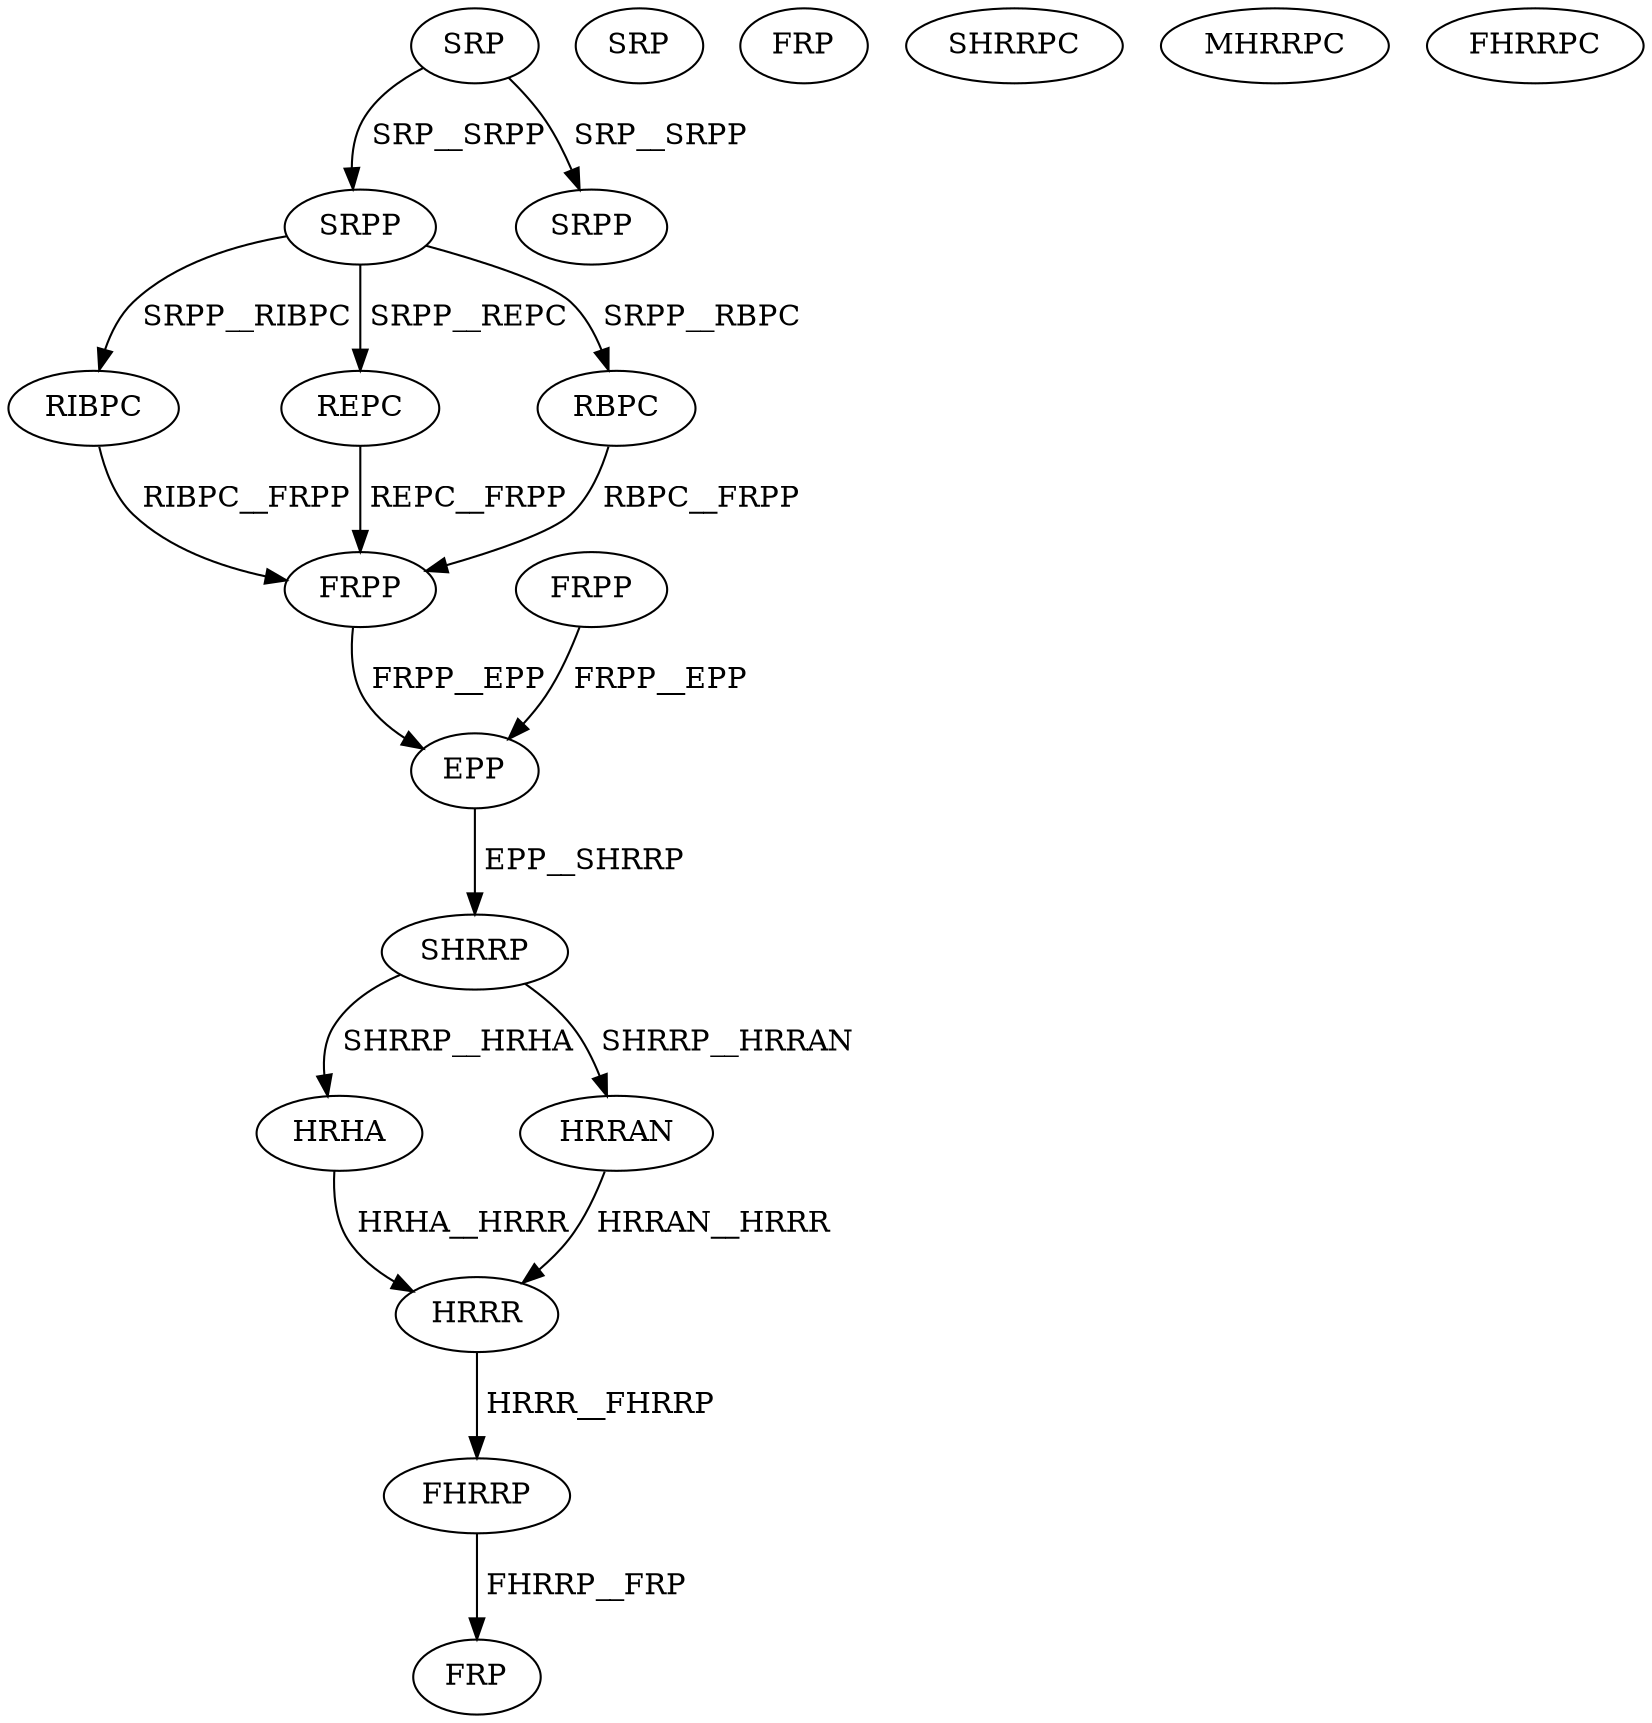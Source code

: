 digraph G { 
1 [label="SRP",color=black,fontcolor=black];
2 [label="SRPP",color=black,fontcolor=black];
3 [label="FRPP",color=black,fontcolor=black];
4 [label="RIBPC",color=black,fontcolor=black];
5 [label="REPC",color=black,fontcolor=black];
6 [label="RBPC",color=black,fontcolor=black];
7 [label="FRPP",color=black,fontcolor=black];
8 [label="SRPP",color=black,fontcolor=black];
9 [label="EPP",color=black,fontcolor=black];
10 [label="SHRRP",color=black,fontcolor=black];
11 [label="SRP",color=black,fontcolor=black];
12 [label="FRP",color=black,fontcolor=black];
13 [label="SHRRPC",color=black,fontcolor=black];
14 [label="HRHA",color=black,fontcolor=black];
15 [label="HRRAN",color=black,fontcolor=black];
16 [label="MHRRPC",color=black,fontcolor=black];
17 [label="FHRRPC",color=black,fontcolor=black];
18 [label="HRRR",color=black,fontcolor=black];
19 [label="FHRRP",color=black,fontcolor=black];
20 [label="FRP",color=black,fontcolor=black];
1->2[label=" SRP__SRPP",color=black,fontcolor=black];
1->8[label=" SRP__SRPP",color=black,fontcolor=black];
2->4[label=" SRPP__RIBPC",color=black,fontcolor=black];
2->5[label=" SRPP__REPC",color=black,fontcolor=black];
2->6[label=" SRPP__RBPC",color=black,fontcolor=black];
3->9[label=" FRPP__EPP",color=black,fontcolor=black];
4->7[label=" RIBPC__FRPP",color=black,fontcolor=black];
5->7[label=" REPC__FRPP",color=black,fontcolor=black];
6->7[label=" RBPC__FRPP",color=black,fontcolor=black];
7->9[label=" FRPP__EPP",color=black,fontcolor=black];
9->10[label=" EPP__SHRRP",color=black,fontcolor=black];
10->14[label=" SHRRP__HRHA",color=black,fontcolor=black];
10->15[label=" SHRRP__HRRAN",color=black,fontcolor=black];
14->18[label=" HRHA__HRRR",color=black,fontcolor=black];
15->18[label=" HRRAN__HRRR",color=black,fontcolor=black];
18->19[label=" HRRR__FHRRP",color=black,fontcolor=black];
19->20[label=" FHRRP__FRP",color=black,fontcolor=black];
}
